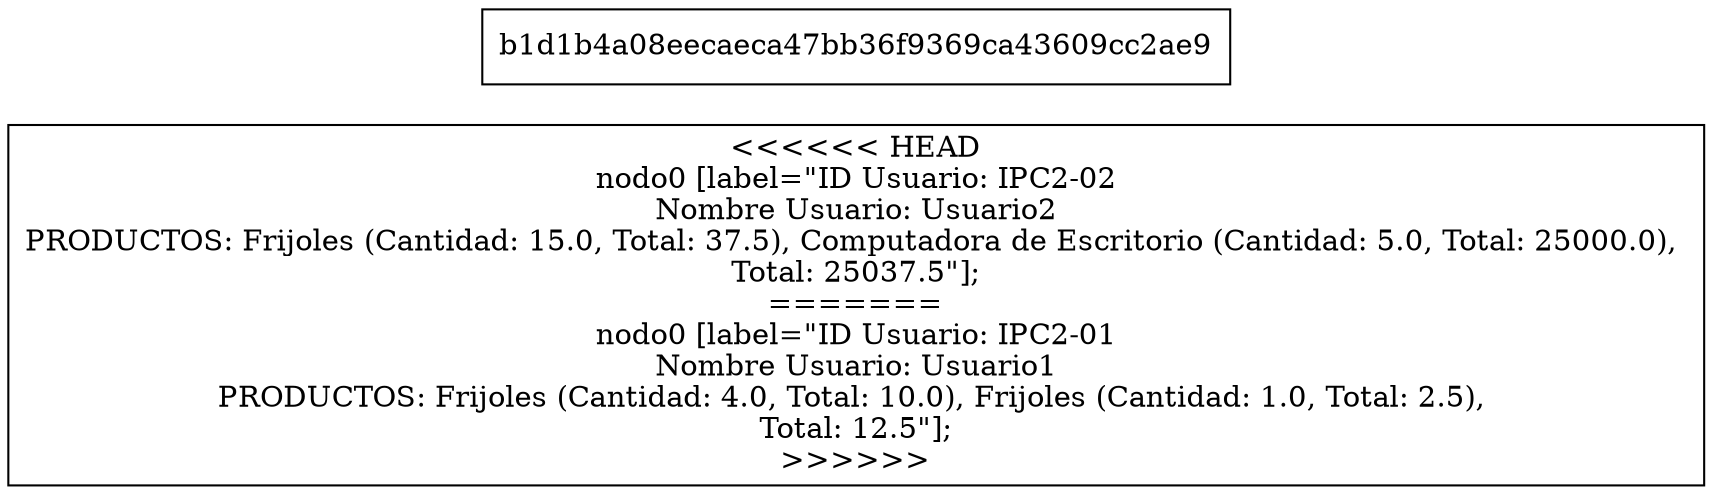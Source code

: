 digraph G {
rankdir=LR;
node [shape=record];
<<<<<<< HEAD
nodo0 [label="ID Usuario: IPC2-02
Nombre Usuario: Usuario2
PRODUCTOS: Frijoles (Cantidad: 15.0, Total: 37.5), Computadora de Escritorio (Cantidad: 5.0, Total: 25000.0), 
Total: 25037.5"];
=======
nodo0 [label="ID Usuario: IPC2-01
Nombre Usuario: Usuario1
PRODUCTOS: Frijoles (Cantidad: 4.0, Total: 10.0), Frijoles (Cantidad: 1.0, Total: 2.5), 
Total: 12.5"];
>>>>>>> b1d1b4a08eecaeca47bb36f9369ca43609cc2ae9
}